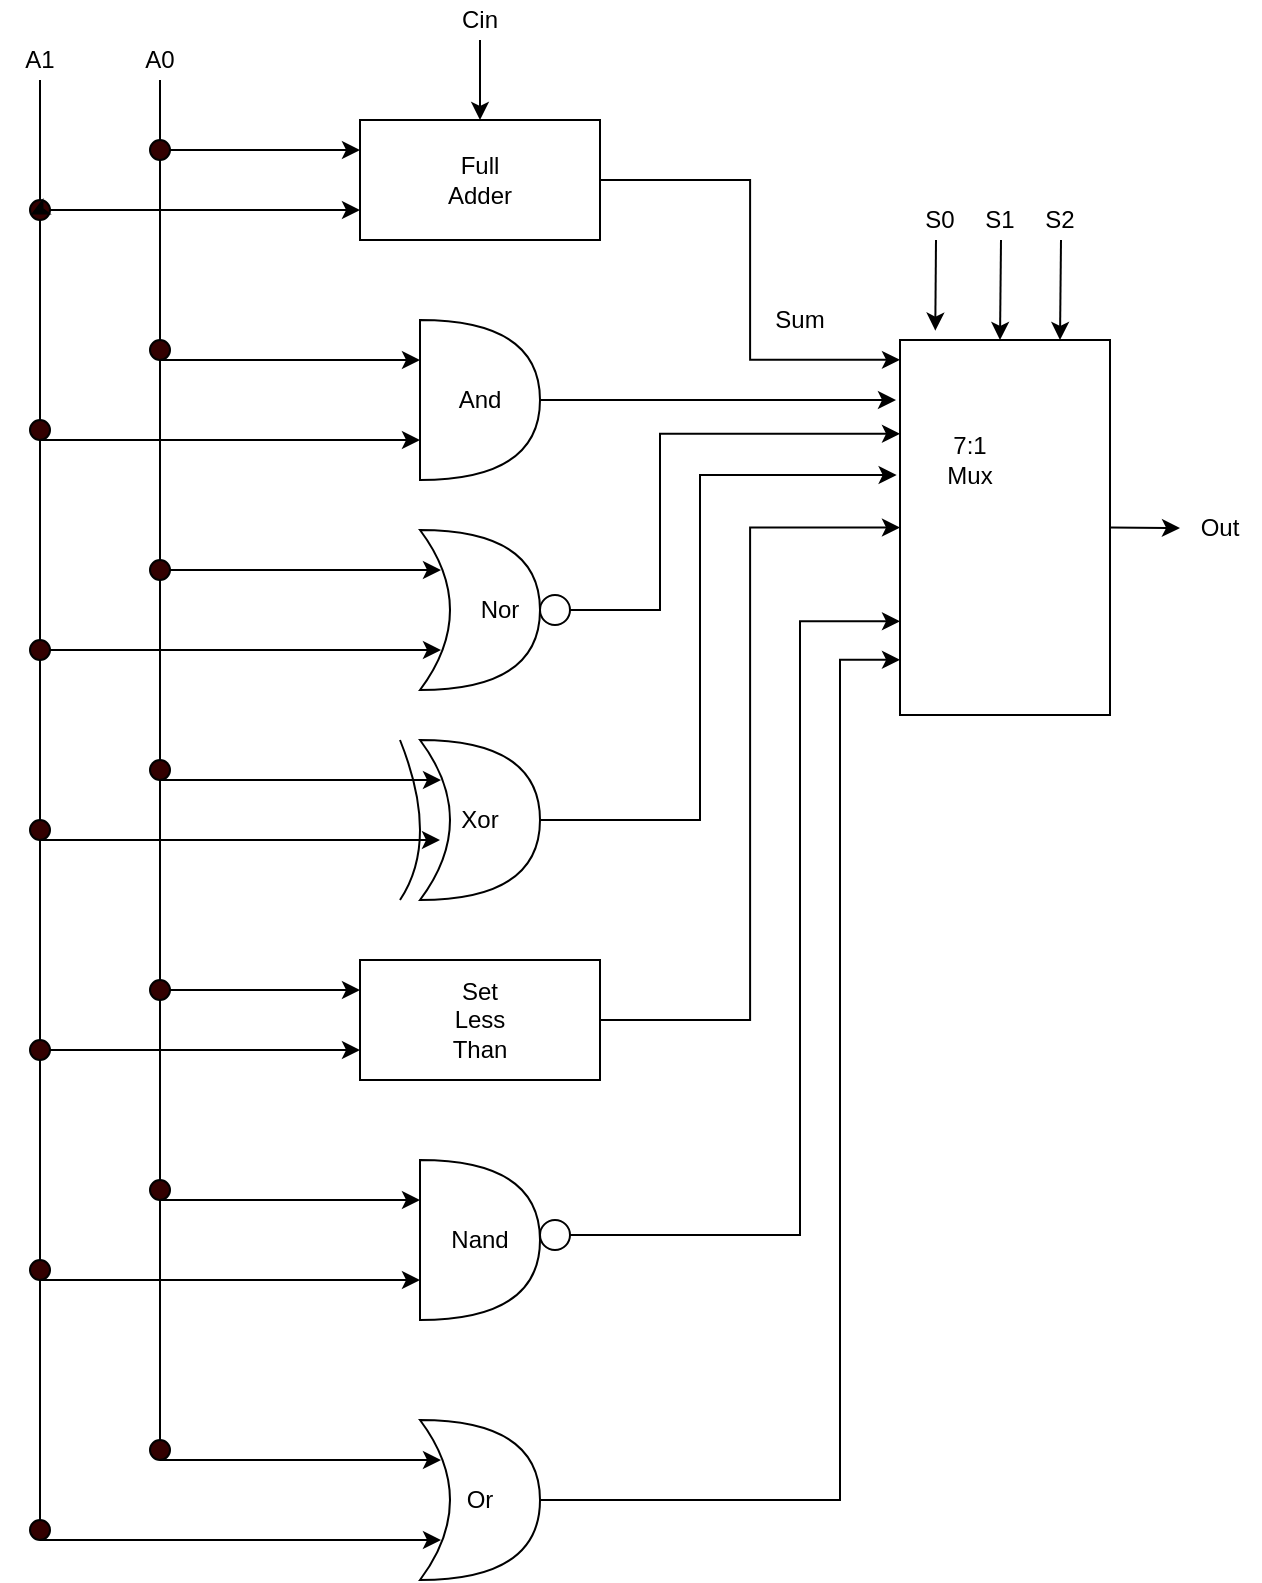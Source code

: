 <mxfile version="13.7.5" type="device"><diagram id="9vQ7IBCESy98GxlU2ovP" name="Page-1"><mxGraphModel dx="1730" dy="913" grid="1" gridSize="10" guides="1" tooltips="1" connect="1" arrows="1" fold="1" page="1" pageScale="1" pageWidth="850" pageHeight="1100" math="0" shadow="0"><root><mxCell id="0"/><mxCell id="1" parent="0"/><mxCell id="qXAeJWOdf8kBwImz2mQo-1" value="" style="rounded=0;whiteSpace=wrap;html=1;rotation=90;" vertex="1" parent="1"><mxGeometry x="548.75" y="251.25" width="187.5" height="105" as="geometry"/></mxCell><mxCell id="qXAeJWOdf8kBwImz2mQo-2" value="7:1 Mux" style="text;html=1;strokeColor=none;fillColor=none;align=center;verticalAlign=middle;whiteSpace=wrap;rounded=0;" vertex="1" parent="1"><mxGeometry x="605" y="260" width="40" height="20" as="geometry"/></mxCell><mxCell id="qXAeJWOdf8kBwImz2mQo-3" value="" style="endArrow=classic;html=1;exitX=0.5;exitY=0;exitDx=0;exitDy=0;" edge="1" parent="1" source="qXAeJWOdf8kBwImz2mQo-1"><mxGeometry width="50" height="50" relative="1" as="geometry"><mxPoint x="680" y="270" as="sourcePoint"/><mxPoint x="730" y="304" as="targetPoint"/></mxGeometry></mxCell><mxCell id="qXAeJWOdf8kBwImz2mQo-92" style="edgeStyle=orthogonalEdgeStyle;rounded=0;orthogonalLoop=1;jettySize=auto;html=1;exitX=1;exitY=0.5;exitDx=0;exitDy=0;entryX=0.053;entryY=1;entryDx=0;entryDy=0;entryPerimeter=0;endArrow=classic;endFill=1;" edge="1" parent="1" source="qXAeJWOdf8kBwImz2mQo-4" target="qXAeJWOdf8kBwImz2mQo-1"><mxGeometry relative="1" as="geometry"/></mxCell><mxCell id="qXAeJWOdf8kBwImz2mQo-4" value="" style="rounded=0;whiteSpace=wrap;html=1;" vertex="1" parent="1"><mxGeometry x="320" y="100" width="120" height="60" as="geometry"/></mxCell><mxCell id="qXAeJWOdf8kBwImz2mQo-8" value="Full Adder" style="text;html=1;strokeColor=none;fillColor=none;align=center;verticalAlign=middle;whiteSpace=wrap;rounded=0;" vertex="1" parent="1"><mxGeometry x="360" y="120" width="40" height="20" as="geometry"/></mxCell><mxCell id="qXAeJWOdf8kBwImz2mQo-21" style="edgeStyle=orthogonalEdgeStyle;rounded=0;orthogonalLoop=1;jettySize=auto;html=1;exitX=1;exitY=0.5;exitDx=0;exitDy=0;exitPerimeter=0;" edge="1" parent="1" source="qXAeJWOdf8kBwImz2mQo-10"><mxGeometry relative="1" as="geometry"><mxPoint x="588" y="240" as="targetPoint"/></mxGeometry></mxCell><mxCell id="qXAeJWOdf8kBwImz2mQo-10" value="" style="shape=or;whiteSpace=wrap;html=1;" vertex="1" parent="1"><mxGeometry x="350" y="200" width="60" height="80" as="geometry"/></mxCell><mxCell id="qXAeJWOdf8kBwImz2mQo-18" style="edgeStyle=orthogonalEdgeStyle;rounded=0;orthogonalLoop=1;jettySize=auto;html=1;exitX=1;exitY=0.5;exitDx=0;exitDy=0;exitPerimeter=0;entryX=0.36;entryY=1.016;entryDx=0;entryDy=0;entryPerimeter=0;" edge="1" parent="1" source="qXAeJWOdf8kBwImz2mQo-11" target="qXAeJWOdf8kBwImz2mQo-1"><mxGeometry relative="1" as="geometry"><mxPoint x="560" y="280" as="targetPoint"/><Array as="points"><mxPoint x="490" y="450"/><mxPoint x="490" y="278"/></Array></mxGeometry></mxCell><mxCell id="qXAeJWOdf8kBwImz2mQo-11" value="" style="shape=xor;whiteSpace=wrap;html=1;" vertex="1" parent="1"><mxGeometry x="350" y="410" width="60" height="80" as="geometry"/></mxCell><mxCell id="qXAeJWOdf8kBwImz2mQo-12" value="Xor" style="text;html=1;strokeColor=none;fillColor=none;align=center;verticalAlign=middle;whiteSpace=wrap;rounded=0;" vertex="1" parent="1"><mxGeometry x="360" y="440" width="40" height="20" as="geometry"/></mxCell><mxCell id="qXAeJWOdf8kBwImz2mQo-13" value="" style="shape=xor;whiteSpace=wrap;html=1;" vertex="1" parent="1"><mxGeometry x="350" y="305" width="60" height="80" as="geometry"/></mxCell><mxCell id="qXAeJWOdf8kBwImz2mQo-93" style="edgeStyle=orthogonalEdgeStyle;rounded=0;orthogonalLoop=1;jettySize=auto;html=1;exitX=1;exitY=0.5;exitDx=0;exitDy=0;entryX=0.25;entryY=1;entryDx=0;entryDy=0;endArrow=classic;endFill=1;" edge="1" parent="1" source="qXAeJWOdf8kBwImz2mQo-14" target="qXAeJWOdf8kBwImz2mQo-1"><mxGeometry relative="1" as="geometry"><Array as="points"><mxPoint x="470" y="345"/><mxPoint x="470" y="257"/></Array></mxGeometry></mxCell><mxCell id="qXAeJWOdf8kBwImz2mQo-14" value="" style="ellipse;whiteSpace=wrap;html=1;aspect=fixed;" vertex="1" parent="1"><mxGeometry x="410" y="337.5" width="15" height="15" as="geometry"/></mxCell><mxCell id="qXAeJWOdf8kBwImz2mQo-15" value="Nor" style="text;html=1;strokeColor=none;fillColor=none;align=center;verticalAlign=middle;whiteSpace=wrap;rounded=0;" vertex="1" parent="1"><mxGeometry x="370" y="335" width="40" height="20" as="geometry"/></mxCell><mxCell id="qXAeJWOdf8kBwImz2mQo-16" value="And" style="text;html=1;strokeColor=none;fillColor=none;align=center;verticalAlign=middle;whiteSpace=wrap;rounded=0;" vertex="1" parent="1"><mxGeometry x="360" y="230" width="40" height="20" as="geometry"/></mxCell><mxCell id="qXAeJWOdf8kBwImz2mQo-23" value="" style="endArrow=classic;html=1;entryX=-0.025;entryY=0.832;entryDx=0;entryDy=0;entryPerimeter=0;" edge="1" parent="1" target="qXAeJWOdf8kBwImz2mQo-1"><mxGeometry width="50" height="50" relative="1" as="geometry"><mxPoint x="608" y="160" as="sourcePoint"/><mxPoint x="450" y="240" as="targetPoint"/></mxGeometry></mxCell><mxCell id="qXAeJWOdf8kBwImz2mQo-24" value="" style="endArrow=classic;html=1;entryX=0;entryY=0.75;entryDx=0;entryDy=0;" edge="1" parent="1"><mxGeometry width="50" height="50" relative="1" as="geometry"><mxPoint x="640.5" y="160" as="sourcePoint"/><mxPoint x="640" y="210" as="targetPoint"/></mxGeometry></mxCell><mxCell id="qXAeJWOdf8kBwImz2mQo-25" value="" style="endArrow=classic;html=1;entryX=0.5;entryY=0;entryDx=0;entryDy=0;" edge="1" parent="1" target="qXAeJWOdf8kBwImz2mQo-4"><mxGeometry width="50" height="50" relative="1" as="geometry"><mxPoint x="380" y="60" as="sourcePoint"/><mxPoint x="420" y="20" as="targetPoint"/></mxGeometry></mxCell><mxCell id="qXAeJWOdf8kBwImz2mQo-26" value="" style="endArrow=classic;html=1;entryX=0;entryY=0.25;entryDx=0;entryDy=0;" edge="1" parent="1" target="qXAeJWOdf8kBwImz2mQo-4"><mxGeometry width="50" height="50" relative="1" as="geometry"><mxPoint x="220" y="115" as="sourcePoint"/><mxPoint x="250" y="30" as="targetPoint"/></mxGeometry></mxCell><mxCell id="qXAeJWOdf8kBwImz2mQo-27" value="" style="endArrow=none;html=1;" edge="1" parent="1" source="qXAeJWOdf8kBwImz2mQo-45"><mxGeometry width="50" height="50" relative="1" as="geometry"><mxPoint x="220" y="430" as="sourcePoint"/><mxPoint x="220" y="80" as="targetPoint"/></mxGeometry></mxCell><mxCell id="qXAeJWOdf8kBwImz2mQo-29" value="" style="endArrow=classic;html=1;entryX=0;entryY=0.25;entryDx=0;entryDy=0;entryPerimeter=0;" edge="1" parent="1" target="qXAeJWOdf8kBwImz2mQo-10"><mxGeometry width="50" height="50" relative="1" as="geometry"><mxPoint x="220" y="220" as="sourcePoint"/><mxPoint x="330" y="200" as="targetPoint"/></mxGeometry></mxCell><mxCell id="qXAeJWOdf8kBwImz2mQo-30" value="" style="endArrow=classic;html=1;entryX=0.175;entryY=0.25;entryDx=0;entryDy=0;entryPerimeter=0;" edge="1" parent="1" target="qXAeJWOdf8kBwImz2mQo-13"><mxGeometry width="50" height="50" relative="1" as="geometry"><mxPoint x="220" y="325" as="sourcePoint"/><mxPoint x="310" y="290" as="targetPoint"/></mxGeometry></mxCell><mxCell id="qXAeJWOdf8kBwImz2mQo-31" value="" style="endArrow=classic;html=1;entryX=0.175;entryY=0.25;entryDx=0;entryDy=0;entryPerimeter=0;" edge="1" parent="1" target="qXAeJWOdf8kBwImz2mQo-11"><mxGeometry width="50" height="50" relative="1" as="geometry"><mxPoint x="220" y="430" as="sourcePoint"/><mxPoint x="320" y="420" as="targetPoint"/></mxGeometry></mxCell><mxCell id="qXAeJWOdf8kBwImz2mQo-32" value="Sum" style="text;html=1;strokeColor=none;fillColor=none;align=center;verticalAlign=middle;whiteSpace=wrap;rounded=0;" vertex="1" parent="1"><mxGeometry x="520" y="190" width="40" height="20" as="geometry"/></mxCell><mxCell id="qXAeJWOdf8kBwImz2mQo-33" value="S0" style="text;html=1;strokeColor=none;fillColor=none;align=center;verticalAlign=middle;whiteSpace=wrap;rounded=0;" vertex="1" parent="1"><mxGeometry x="590" y="140" width="40" height="20" as="geometry"/></mxCell><mxCell id="qXAeJWOdf8kBwImz2mQo-34" value="S1" style="text;html=1;strokeColor=none;fillColor=none;align=center;verticalAlign=middle;whiteSpace=wrap;rounded=0;" vertex="1" parent="1"><mxGeometry x="620" y="140" width="40" height="20" as="geometry"/></mxCell><mxCell id="qXAeJWOdf8kBwImz2mQo-36" value="Cin" style="text;html=1;strokeColor=none;fillColor=none;align=center;verticalAlign=middle;whiteSpace=wrap;rounded=0;" vertex="1" parent="1"><mxGeometry x="360" y="40" width="40" height="20" as="geometry"/></mxCell><mxCell id="qXAeJWOdf8kBwImz2mQo-37" value="Out" style="text;html=1;strokeColor=none;fillColor=none;align=center;verticalAlign=middle;whiteSpace=wrap;rounded=0;" vertex="1" parent="1"><mxGeometry x="730" y="293.75" width="40" height="20" as="geometry"/></mxCell><mxCell id="qXAeJWOdf8kBwImz2mQo-38" value="A0" style="text;html=1;strokeColor=none;fillColor=none;align=center;verticalAlign=middle;whiteSpace=wrap;rounded=0;" vertex="1" parent="1"><mxGeometry x="200" y="60" width="40" height="20" as="geometry"/></mxCell><mxCell id="qXAeJWOdf8kBwImz2mQo-39" value="" style="endArrow=none;html=1;" edge="1" parent="1" source="qXAeJWOdf8kBwImz2mQo-56"><mxGeometry width="50" height="50" relative="1" as="geometry"><mxPoint x="160" y="460" as="sourcePoint"/><mxPoint x="160" y="80" as="targetPoint"/></mxGeometry></mxCell><mxCell id="qXAeJWOdf8kBwImz2mQo-40" value="" style="endArrow=classic;html=1;entryX=0;entryY=1;entryDx=0;entryDy=0;" edge="1" parent="1" target="qXAeJWOdf8kBwImz2mQo-12"><mxGeometry width="50" height="50" relative="1" as="geometry"><mxPoint x="160" y="460" as="sourcePoint"/><mxPoint x="320" y="440" as="targetPoint"/></mxGeometry></mxCell><mxCell id="qXAeJWOdf8kBwImz2mQo-41" value="" style="endArrow=classic;html=1;entryX=0.175;entryY=0.75;entryDx=0;entryDy=0;entryPerimeter=0;" edge="1" parent="1" target="qXAeJWOdf8kBwImz2mQo-13"><mxGeometry width="50" height="50" relative="1" as="geometry"><mxPoint x="160" y="365" as="sourcePoint"/><mxPoint x="330" y="350" as="targetPoint"/></mxGeometry></mxCell><mxCell id="qXAeJWOdf8kBwImz2mQo-42" value="" style="endArrow=classic;html=1;entryX=0;entryY=0.75;entryDx=0;entryDy=0;entryPerimeter=0;" edge="1" parent="1" target="qXAeJWOdf8kBwImz2mQo-10"><mxGeometry width="50" height="50" relative="1" as="geometry"><mxPoint x="160" y="260" as="sourcePoint"/><mxPoint x="330" y="240" as="targetPoint"/></mxGeometry></mxCell><mxCell id="qXAeJWOdf8kBwImz2mQo-43" value="" style="endArrow=classic;html=1;entryX=0;entryY=0.75;entryDx=0;entryDy=0;" edge="1" parent="1" source="qXAeJWOdf8kBwImz2mQo-47" target="qXAeJWOdf8kBwImz2mQo-4"><mxGeometry width="50" height="50" relative="1" as="geometry"><mxPoint x="160" y="145" as="sourcePoint"/><mxPoint x="300" y="140" as="targetPoint"/></mxGeometry></mxCell><mxCell id="qXAeJWOdf8kBwImz2mQo-44" value="A1" style="text;html=1;strokeColor=none;fillColor=none;align=center;verticalAlign=middle;whiteSpace=wrap;rounded=0;" vertex="1" parent="1"><mxGeometry x="140" y="60" width="40" height="20" as="geometry"/></mxCell><mxCell id="qXAeJWOdf8kBwImz2mQo-45" value="" style="ellipse;whiteSpace=wrap;html=1;aspect=fixed;fillColor=#330000;" vertex="1" parent="1"><mxGeometry x="215" y="110" width="10" height="10" as="geometry"/></mxCell><mxCell id="qXAeJWOdf8kBwImz2mQo-46" value="" style="endArrow=none;html=1;" edge="1" parent="1" source="qXAeJWOdf8kBwImz2mQo-49" target="qXAeJWOdf8kBwImz2mQo-45"><mxGeometry width="50" height="50" relative="1" as="geometry"><mxPoint x="220" y="430" as="sourcePoint"/><mxPoint x="220" y="80" as="targetPoint"/></mxGeometry></mxCell><mxCell id="qXAeJWOdf8kBwImz2mQo-47" value="" style="ellipse;whiteSpace=wrap;html=1;aspect=fixed;fillColor=#330000;" vertex="1" parent="1"><mxGeometry x="155" y="140" width="10" height="10" as="geometry"/></mxCell><mxCell id="qXAeJWOdf8kBwImz2mQo-48" value="" style="endArrow=classic;html=1;entryX=0;entryY=0.75;entryDx=0;entryDy=0;" edge="1" parent="1" target="qXAeJWOdf8kBwImz2mQo-47"><mxGeometry width="50" height="50" relative="1" as="geometry"><mxPoint x="160" y="145" as="sourcePoint"/><mxPoint x="320" y="145" as="targetPoint"/></mxGeometry></mxCell><mxCell id="qXAeJWOdf8kBwImz2mQo-49" value="" style="ellipse;whiteSpace=wrap;html=1;aspect=fixed;fillColor=#330000;" vertex="1" parent="1"><mxGeometry x="215" y="210" width="10" height="10" as="geometry"/></mxCell><mxCell id="qXAeJWOdf8kBwImz2mQo-50" value="" style="endArrow=none;html=1;" edge="1" parent="1" source="qXAeJWOdf8kBwImz2mQo-52" target="qXAeJWOdf8kBwImz2mQo-49"><mxGeometry width="50" height="50" relative="1" as="geometry"><mxPoint x="220" y="430" as="sourcePoint"/><mxPoint x="220" y="120" as="targetPoint"/></mxGeometry></mxCell><mxCell id="qXAeJWOdf8kBwImz2mQo-52" value="" style="ellipse;whiteSpace=wrap;html=1;aspect=fixed;fillColor=#330000;" vertex="1" parent="1"><mxGeometry x="215" y="320" width="10" height="10" as="geometry"/></mxCell><mxCell id="qXAeJWOdf8kBwImz2mQo-53" value="" style="endArrow=none;html=1;" edge="1" parent="1" source="qXAeJWOdf8kBwImz2mQo-85" target="qXAeJWOdf8kBwImz2mQo-52"><mxGeometry width="50" height="50" relative="1" as="geometry"><mxPoint x="220" y="770" as="sourcePoint"/><mxPoint x="220" y="220" as="targetPoint"/></mxGeometry></mxCell><mxCell id="qXAeJWOdf8kBwImz2mQo-54" value="" style="ellipse;whiteSpace=wrap;html=1;aspect=fixed;fillColor=#330000;" vertex="1" parent="1"><mxGeometry x="215" y="420" width="10" height="10" as="geometry"/></mxCell><mxCell id="qXAeJWOdf8kBwImz2mQo-55" value="" style="endArrow=none;html=1;" edge="1" parent="1" target="qXAeJWOdf8kBwImz2mQo-54"><mxGeometry width="50" height="50" relative="1" as="geometry"><mxPoint x="220" y="430" as="sourcePoint"/><mxPoint x="220" y="330" as="targetPoint"/></mxGeometry></mxCell><mxCell id="qXAeJWOdf8kBwImz2mQo-56" value="" style="ellipse;whiteSpace=wrap;html=1;aspect=fixed;fillColor=#330000;" vertex="1" parent="1"><mxGeometry x="155" y="250" width="10" height="10" as="geometry"/></mxCell><mxCell id="qXAeJWOdf8kBwImz2mQo-57" value="" style="endArrow=none;html=1;" edge="1" parent="1" source="qXAeJWOdf8kBwImz2mQo-58" target="qXAeJWOdf8kBwImz2mQo-56"><mxGeometry width="50" height="50" relative="1" as="geometry"><mxPoint x="160" y="460" as="sourcePoint"/><mxPoint x="160" y="80" as="targetPoint"/></mxGeometry></mxCell><mxCell id="qXAeJWOdf8kBwImz2mQo-58" value="" style="ellipse;whiteSpace=wrap;html=1;aspect=fixed;fillColor=#330000;" vertex="1" parent="1"><mxGeometry x="155" y="360" width="10" height="10" as="geometry"/></mxCell><mxCell id="qXAeJWOdf8kBwImz2mQo-59" value="" style="endArrow=none;html=1;" edge="1" parent="1" source="qXAeJWOdf8kBwImz2mQo-79" target="qXAeJWOdf8kBwImz2mQo-58"><mxGeometry width="50" height="50" relative="1" as="geometry"><mxPoint x="160" y="810" as="sourcePoint"/><mxPoint x="160" y="260" as="targetPoint"/></mxGeometry></mxCell><mxCell id="qXAeJWOdf8kBwImz2mQo-60" value="" style="ellipse;whiteSpace=wrap;html=1;aspect=fixed;fillColor=#330000;" vertex="1" parent="1"><mxGeometry x="155" y="450" width="10" height="10" as="geometry"/></mxCell><mxCell id="qXAeJWOdf8kBwImz2mQo-61" value="" style="endArrow=none;html=1;" edge="1" parent="1" target="qXAeJWOdf8kBwImz2mQo-60"><mxGeometry width="50" height="50" relative="1" as="geometry"><mxPoint x="160" y="460" as="sourcePoint"/><mxPoint x="160" y="370" as="targetPoint"/></mxGeometry></mxCell><mxCell id="qXAeJWOdf8kBwImz2mQo-62" value="" style="endArrow=classic;html=1;entryX=0;entryY=0.75;entryDx=0;entryDy=0;" edge="1" parent="1"><mxGeometry width="50" height="50" relative="1" as="geometry"><mxPoint x="670.5" y="160" as="sourcePoint"/><mxPoint x="670" y="210" as="targetPoint"/></mxGeometry></mxCell><mxCell id="qXAeJWOdf8kBwImz2mQo-63" value="S2" style="text;html=1;strokeColor=none;fillColor=none;align=center;verticalAlign=middle;whiteSpace=wrap;rounded=0;" vertex="1" parent="1"><mxGeometry x="650" y="140" width="40" height="20" as="geometry"/></mxCell><mxCell id="qXAeJWOdf8kBwImz2mQo-96" style="edgeStyle=orthogonalEdgeStyle;rounded=0;orthogonalLoop=1;jettySize=auto;html=1;exitX=1;exitY=0.5;exitDx=0;exitDy=0;entryX=0.5;entryY=1;entryDx=0;entryDy=0;endArrow=classic;endFill=1;" edge="1" parent="1" source="qXAeJWOdf8kBwImz2mQo-64" target="qXAeJWOdf8kBwImz2mQo-1"><mxGeometry relative="1" as="geometry"/></mxCell><mxCell id="qXAeJWOdf8kBwImz2mQo-64" value="" style="rounded=0;whiteSpace=wrap;html=1;fillColor=#FFFFFF;" vertex="1" parent="1"><mxGeometry x="320" y="520" width="120" height="60" as="geometry"/></mxCell><mxCell id="qXAeJWOdf8kBwImz2mQo-65" value="Set Less Than" style="text;html=1;strokeColor=none;fillColor=none;align=center;verticalAlign=middle;whiteSpace=wrap;rounded=0;" vertex="1" parent="1"><mxGeometry x="360" y="540" width="40" height="20" as="geometry"/></mxCell><mxCell id="qXAeJWOdf8kBwImz2mQo-66" value="" style="shape=or;whiteSpace=wrap;html=1;fillColor=#FFFFFF;" vertex="1" parent="1"><mxGeometry x="350" y="620" width="60" height="80" as="geometry"/></mxCell><mxCell id="qXAeJWOdf8kBwImz2mQo-95" style="edgeStyle=orthogonalEdgeStyle;rounded=0;orthogonalLoop=1;jettySize=auto;html=1;exitX=1;exitY=0.5;exitDx=0;exitDy=0;entryX=0.75;entryY=1;entryDx=0;entryDy=0;endArrow=classic;endFill=1;" edge="1" parent="1" source="qXAeJWOdf8kBwImz2mQo-67" target="qXAeJWOdf8kBwImz2mQo-1"><mxGeometry relative="1" as="geometry"><Array as="points"><mxPoint x="540" y="658"/><mxPoint x="540" y="351"/></Array></mxGeometry></mxCell><mxCell id="qXAeJWOdf8kBwImz2mQo-67" value="" style="ellipse;whiteSpace=wrap;html=1;aspect=fixed;" vertex="1" parent="1"><mxGeometry x="410" y="650" width="15" height="15" as="geometry"/></mxCell><mxCell id="qXAeJWOdf8kBwImz2mQo-68" value="Nand" style="text;html=1;strokeColor=none;fillColor=none;align=center;verticalAlign=middle;whiteSpace=wrap;rounded=0;" vertex="1" parent="1"><mxGeometry x="360" y="650" width="40" height="20" as="geometry"/></mxCell><mxCell id="qXAeJWOdf8kBwImz2mQo-69" value="" style="curved=1;endArrow=none;html=1;endFill=0;" edge="1" parent="1"><mxGeometry width="50" height="50" relative="1" as="geometry"><mxPoint x="340" y="490" as="sourcePoint"/><mxPoint x="340" y="410" as="targetPoint"/><Array as="points"><mxPoint x="360" y="460"/></Array></mxGeometry></mxCell><mxCell id="qXAeJWOdf8kBwImz2mQo-97" style="edgeStyle=orthogonalEdgeStyle;rounded=0;orthogonalLoop=1;jettySize=auto;html=1;exitX=1;exitY=0.5;exitDx=0;exitDy=0;exitPerimeter=0;entryX=0.853;entryY=1;entryDx=0;entryDy=0;entryPerimeter=0;endArrow=classic;endFill=1;" edge="1" parent="1" source="qXAeJWOdf8kBwImz2mQo-70" target="qXAeJWOdf8kBwImz2mQo-1"><mxGeometry relative="1" as="geometry"><Array as="points"><mxPoint x="560" y="790"/><mxPoint x="560" y="370"/></Array></mxGeometry></mxCell><mxCell id="qXAeJWOdf8kBwImz2mQo-70" value="" style="shape=xor;whiteSpace=wrap;html=1;fillColor=#FFFFFF;" vertex="1" parent="1"><mxGeometry x="350" y="750" width="60" height="80" as="geometry"/></mxCell><mxCell id="qXAeJWOdf8kBwImz2mQo-71" value="Or" style="text;html=1;strokeColor=none;fillColor=none;align=center;verticalAlign=middle;whiteSpace=wrap;rounded=0;" vertex="1" parent="1"><mxGeometry x="360" y="780" width="40" height="20" as="geometry"/></mxCell><mxCell id="qXAeJWOdf8kBwImz2mQo-72" value="" style="endArrow=classic;html=1;entryX=0;entryY=0.25;entryDx=0;entryDy=0;" edge="1" parent="1" target="qXAeJWOdf8kBwImz2mQo-64"><mxGeometry width="50" height="50" relative="1" as="geometry"><mxPoint x="220" y="535" as="sourcePoint"/><mxPoint x="300" y="525" as="targetPoint"/></mxGeometry></mxCell><mxCell id="qXAeJWOdf8kBwImz2mQo-74" value="" style="endArrow=classic;html=1;entryX=0;entryY=0.25;entryDx=0;entryDy=0;entryPerimeter=0;" edge="1" parent="1" target="qXAeJWOdf8kBwImz2mQo-66"><mxGeometry width="50" height="50" relative="1" as="geometry"><mxPoint x="220" y="640" as="sourcePoint"/><mxPoint x="280" y="620" as="targetPoint"/></mxGeometry></mxCell><mxCell id="qXAeJWOdf8kBwImz2mQo-75" value="" style="endArrow=classic;html=1;entryX=0.175;entryY=0.25;entryDx=0;entryDy=0;entryPerimeter=0;" edge="1" parent="1" target="qXAeJWOdf8kBwImz2mQo-70"><mxGeometry width="50" height="50" relative="1" as="geometry"><mxPoint x="220" y="770" as="sourcePoint"/><mxPoint x="310" y="765" as="targetPoint"/></mxGeometry></mxCell><mxCell id="qXAeJWOdf8kBwImz2mQo-76" value="" style="endArrow=classic;html=1;entryX=0.175;entryY=0.75;entryDx=0;entryDy=0;entryPerimeter=0;" edge="1" parent="1" target="qXAeJWOdf8kBwImz2mQo-70"><mxGeometry width="50" height="50" relative="1" as="geometry"><mxPoint x="160" y="810" as="sourcePoint"/><mxPoint x="330" y="800" as="targetPoint"/></mxGeometry></mxCell><mxCell id="qXAeJWOdf8kBwImz2mQo-77" value="" style="endArrow=classic;html=1;entryX=0;entryY=0.75;entryDx=0;entryDy=0;entryPerimeter=0;" edge="1" parent="1" target="qXAeJWOdf8kBwImz2mQo-66"><mxGeometry width="50" height="50" relative="1" as="geometry"><mxPoint x="160" y="680" as="sourcePoint"/><mxPoint x="310" y="660" as="targetPoint"/></mxGeometry></mxCell><mxCell id="qXAeJWOdf8kBwImz2mQo-78" value="" style="endArrow=classic;html=1;entryX=0;entryY=0.75;entryDx=0;entryDy=0;" edge="1" parent="1" target="qXAeJWOdf8kBwImz2mQo-64"><mxGeometry width="50" height="50" relative="1" as="geometry"><mxPoint x="160" y="565" as="sourcePoint"/><mxPoint x="290" y="560" as="targetPoint"/></mxGeometry></mxCell><mxCell id="qXAeJWOdf8kBwImz2mQo-79" value="" style="ellipse;whiteSpace=wrap;html=1;aspect=fixed;fillColor=#330000;" vertex="1" parent="1"><mxGeometry x="155" y="560" width="10" height="10" as="geometry"/></mxCell><mxCell id="qXAeJWOdf8kBwImz2mQo-80" value="" style="endArrow=none;html=1;" edge="1" parent="1" source="qXAeJWOdf8kBwImz2mQo-81" target="qXAeJWOdf8kBwImz2mQo-79"><mxGeometry width="50" height="50" relative="1" as="geometry"><mxPoint x="160" y="810" as="sourcePoint"/><mxPoint x="160" y="370" as="targetPoint"/></mxGeometry></mxCell><mxCell id="qXAeJWOdf8kBwImz2mQo-81" value="" style="ellipse;whiteSpace=wrap;html=1;aspect=fixed;fillColor=#330000;" vertex="1" parent="1"><mxGeometry x="155" y="670" width="10" height="10" as="geometry"/></mxCell><mxCell id="qXAeJWOdf8kBwImz2mQo-82" value="" style="endArrow=none;html=1;" edge="1" parent="1" source="qXAeJWOdf8kBwImz2mQo-83" target="qXAeJWOdf8kBwImz2mQo-81"><mxGeometry width="50" height="50" relative="1" as="geometry"><mxPoint x="160" y="810" as="sourcePoint"/><mxPoint x="160" y="570" as="targetPoint"/></mxGeometry></mxCell><mxCell id="qXAeJWOdf8kBwImz2mQo-83" value="" style="ellipse;whiteSpace=wrap;html=1;aspect=fixed;fillColor=#330000;" vertex="1" parent="1"><mxGeometry x="155" y="800" width="10" height="10" as="geometry"/></mxCell><mxCell id="qXAeJWOdf8kBwImz2mQo-84" value="" style="endArrow=none;html=1;" edge="1" parent="1" target="qXAeJWOdf8kBwImz2mQo-83"><mxGeometry width="50" height="50" relative="1" as="geometry"><mxPoint x="160" y="810" as="sourcePoint"/><mxPoint x="160" y="680" as="targetPoint"/></mxGeometry></mxCell><mxCell id="qXAeJWOdf8kBwImz2mQo-85" value="" style="ellipse;whiteSpace=wrap;html=1;aspect=fixed;fillColor=#330000;" vertex="1" parent="1"><mxGeometry x="215" y="530" width="10" height="10" as="geometry"/></mxCell><mxCell id="qXAeJWOdf8kBwImz2mQo-86" value="" style="endArrow=none;html=1;" edge="1" parent="1" source="qXAeJWOdf8kBwImz2mQo-87" target="qXAeJWOdf8kBwImz2mQo-85"><mxGeometry width="50" height="50" relative="1" as="geometry"><mxPoint x="220" y="770" as="sourcePoint"/><mxPoint x="220" y="330" as="targetPoint"/></mxGeometry></mxCell><mxCell id="qXAeJWOdf8kBwImz2mQo-87" value="" style="ellipse;whiteSpace=wrap;html=1;aspect=fixed;fillColor=#330000;" vertex="1" parent="1"><mxGeometry x="215" y="630" width="10" height="10" as="geometry"/></mxCell><mxCell id="qXAeJWOdf8kBwImz2mQo-89" value="" style="endArrow=none;html=1;" edge="1" parent="1" source="qXAeJWOdf8kBwImz2mQo-90" target="qXAeJWOdf8kBwImz2mQo-87"><mxGeometry width="50" height="50" relative="1" as="geometry"><mxPoint x="220" y="770" as="sourcePoint"/><mxPoint x="220" y="540" as="targetPoint"/></mxGeometry></mxCell><mxCell id="qXAeJWOdf8kBwImz2mQo-90" value="" style="ellipse;whiteSpace=wrap;html=1;aspect=fixed;fillColor=#330000;" vertex="1" parent="1"><mxGeometry x="215" y="760" width="10" height="10" as="geometry"/></mxCell><mxCell id="qXAeJWOdf8kBwImz2mQo-91" value="" style="endArrow=none;html=1;" edge="1" parent="1" target="qXAeJWOdf8kBwImz2mQo-90"><mxGeometry width="50" height="50" relative="1" as="geometry"><mxPoint x="220" y="770" as="sourcePoint"/><mxPoint x="220" y="640" as="targetPoint"/></mxGeometry></mxCell></root></mxGraphModel></diagram></mxfile>